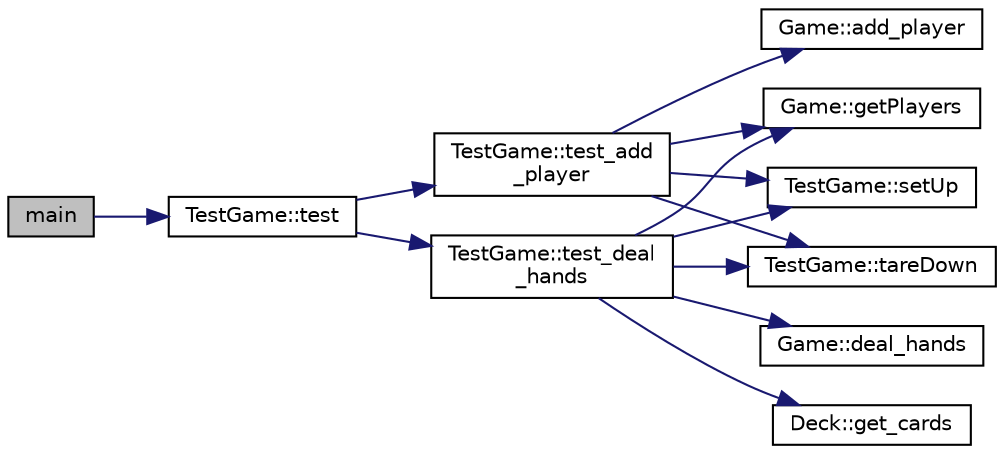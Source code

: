 digraph "main"
{
 // INTERACTIVE_SVG=YES
 // LATEX_PDF_SIZE
  edge [fontname="Helvetica",fontsize="10",labelfontname="Helvetica",labelfontsize="10"];
  node [fontname="Helvetica",fontsize="10",shape=record];
  rankdir="LR";
  Node1 [label="main",height=0.2,width=0.4,color="black", fillcolor="grey75", style="filled", fontcolor="black",tooltip=" "];
  Node1 -> Node2 [color="midnightblue",fontsize="10",style="solid",fontname="Helvetica"];
  Node2 [label="TestGame::test",height=0.2,width=0.4,color="black", fillcolor="white", style="filled",URL="$class_test_game.html#a482abbabaaa0f7eb7d067c663dde7bae",tooltip=" "];
  Node2 -> Node3 [color="midnightblue",fontsize="10",style="solid",fontname="Helvetica"];
  Node3 [label="TestGame::test_add\l_player",height=0.2,width=0.4,color="black", fillcolor="white", style="filled",URL="$class_test_game.html#a832509695facca8c52d60125268a87c6",tooltip=" "];
  Node3 -> Node4 [color="midnightblue",fontsize="10",style="solid",fontname="Helvetica"];
  Node4 [label="Game::add_player",height=0.2,width=0.4,color="black", fillcolor="white", style="filled",URL="$class_game.html#a57916fe5cb55a85464371173571cf681",tooltip="Adds a player to the game."];
  Node3 -> Node5 [color="midnightblue",fontsize="10",style="solid",fontname="Helvetica"];
  Node5 [label="Game::getPlayers",height=0.2,width=0.4,color="black", fillcolor="white", style="filled",URL="$class_game.html#a57e5aef2f67e77929842fab7a78404ea",tooltip="Gets the players in the game."];
  Node3 -> Node6 [color="midnightblue",fontsize="10",style="solid",fontname="Helvetica"];
  Node6 [label="TestGame::setUp",height=0.2,width=0.4,color="black", fillcolor="white", style="filled",URL="$class_test_game.html#a9c9f90a680072ff864d9e477d49556f6",tooltip=" "];
  Node3 -> Node7 [color="midnightblue",fontsize="10",style="solid",fontname="Helvetica"];
  Node7 [label="TestGame::tareDown",height=0.2,width=0.4,color="black", fillcolor="white", style="filled",URL="$class_test_game.html#a13d625d428905ea6da2d23281f9a26b7",tooltip=" "];
  Node2 -> Node8 [color="midnightblue",fontsize="10",style="solid",fontname="Helvetica"];
  Node8 [label="TestGame::test_deal\l_hands",height=0.2,width=0.4,color="black", fillcolor="white", style="filled",URL="$class_test_game.html#ac97d4892a0c3798cb39bb96c2155aaea",tooltip=" "];
  Node8 -> Node9 [color="midnightblue",fontsize="10",style="solid",fontname="Helvetica"];
  Node9 [label="Game::deal_hands",height=0.2,width=0.4,color="black", fillcolor="white", style="filled",URL="$class_game.html#a5cc682e0e2c72be6768cdacc9aec26ae",tooltip="Deals the hands to the players."];
  Node8 -> Node10 [color="midnightblue",fontsize="10",style="solid",fontname="Helvetica"];
  Node10 [label="Deck::get_cards",height=0.2,width=0.4,color="black", fillcolor="white", style="filled",URL="$class_deck.html#a2fe0172048296260450a74035a34db9b",tooltip="Retrieves the current set of cards in the deck."];
  Node8 -> Node5 [color="midnightblue",fontsize="10",style="solid",fontname="Helvetica"];
  Node8 -> Node6 [color="midnightblue",fontsize="10",style="solid",fontname="Helvetica"];
  Node8 -> Node7 [color="midnightblue",fontsize="10",style="solid",fontname="Helvetica"];
}
